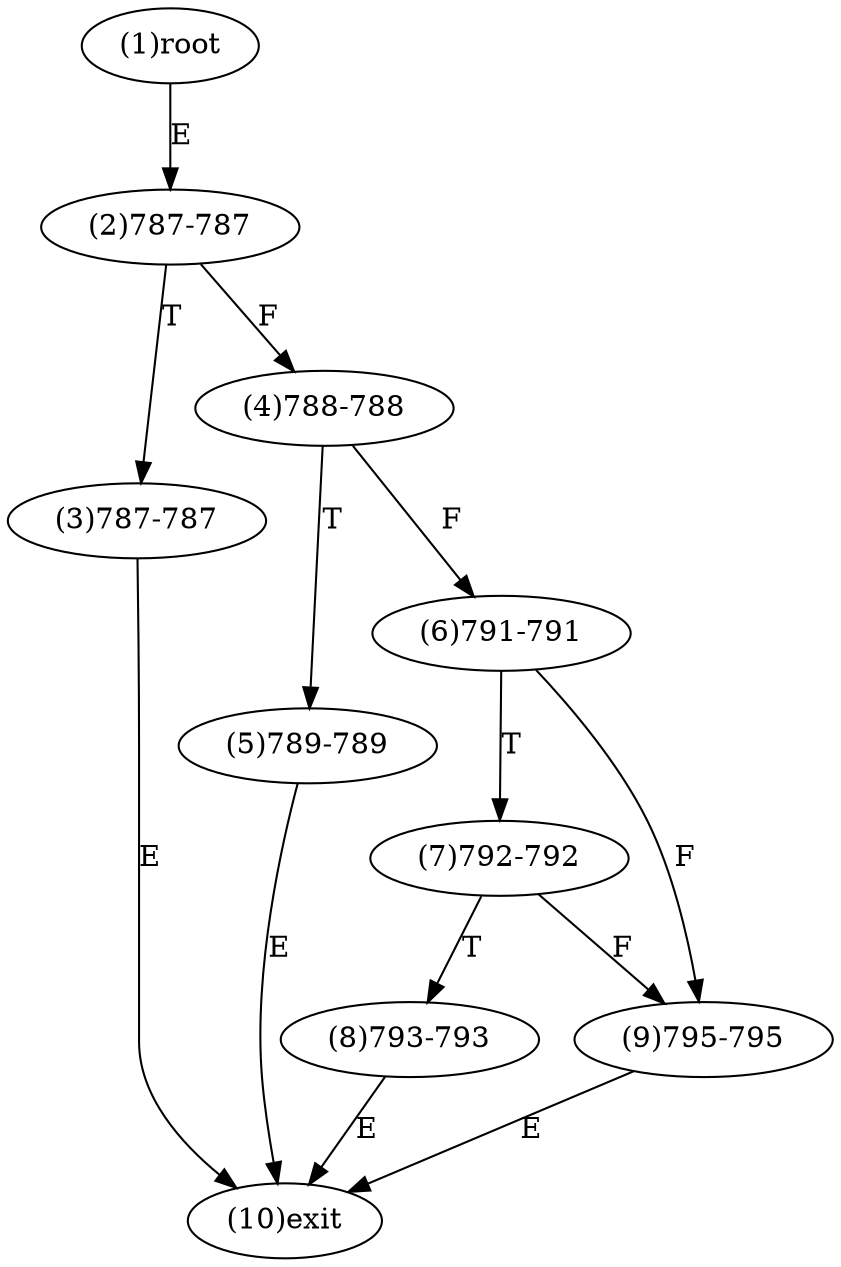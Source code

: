 digraph "" { 
1[ label="(1)root"];
2[ label="(2)787-787"];
3[ label="(3)787-787"];
4[ label="(4)788-788"];
5[ label="(5)789-789"];
6[ label="(6)791-791"];
7[ label="(7)792-792"];
8[ label="(8)793-793"];
9[ label="(9)795-795"];
10[ label="(10)exit"];
1->2[ label="E"];
2->4[ label="F"];
2->3[ label="T"];
3->10[ label="E"];
4->6[ label="F"];
4->5[ label="T"];
5->10[ label="E"];
6->9[ label="F"];
6->7[ label="T"];
7->9[ label="F"];
7->8[ label="T"];
8->10[ label="E"];
9->10[ label="E"];
}